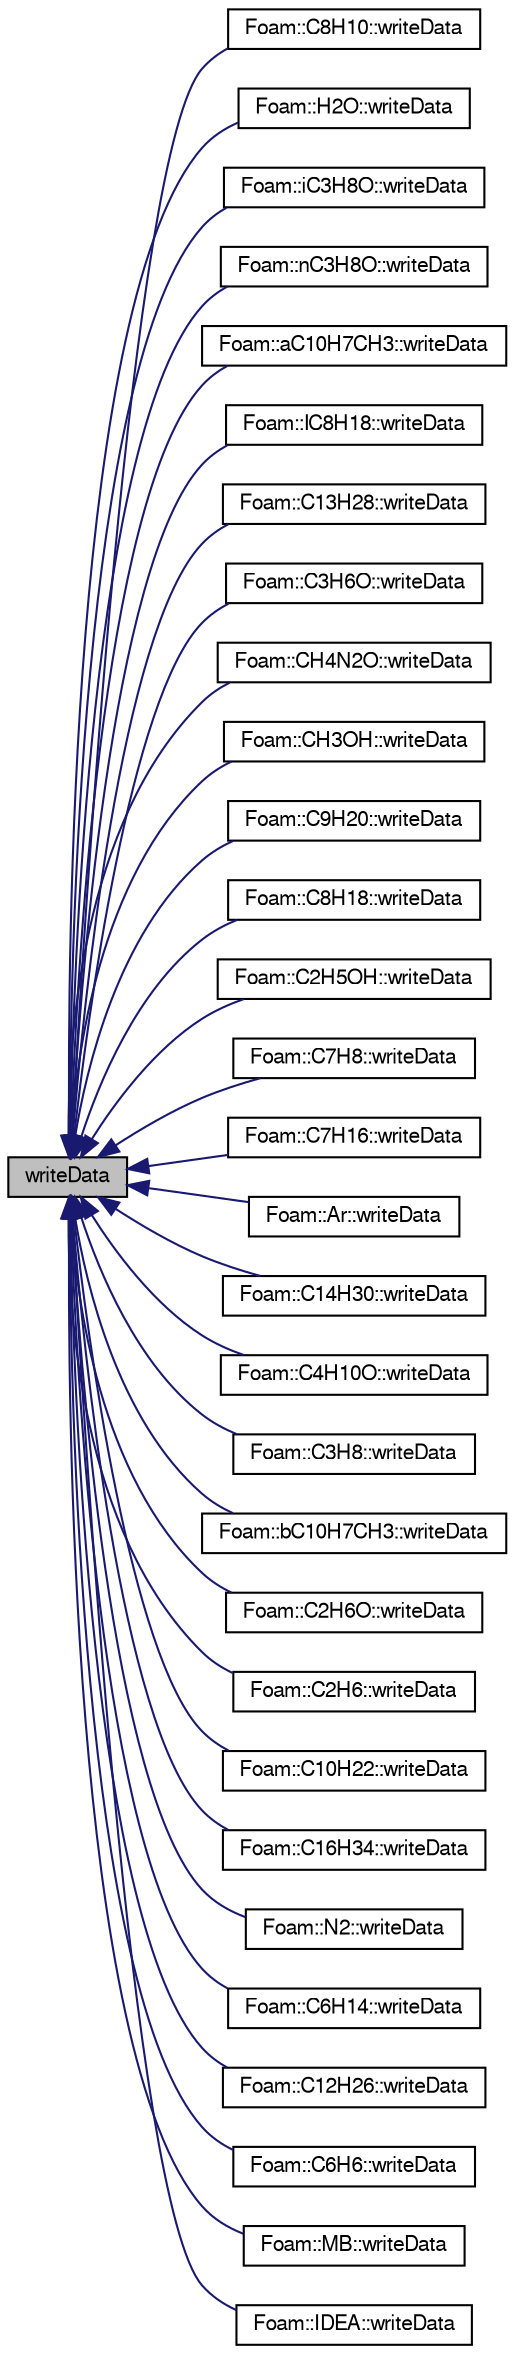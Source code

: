 digraph "writeData"
{
  bgcolor="transparent";
  edge [fontname="FreeSans",fontsize="10",labelfontname="FreeSans",labelfontsize="10"];
  node [fontname="FreeSans",fontsize="10",shape=record];
  rankdir="LR";
  Node133 [label="writeData",height=0.2,width=0.4,color="black", fillcolor="grey75", style="filled", fontcolor="black"];
  Node133 -> Node134 [dir="back",color="midnightblue",fontsize="10",style="solid",fontname="FreeSans"];
  Node134 [label="Foam::C8H10::writeData",height=0.2,width=0.4,color="black",URL="$a29918.html#a4a9a5e81ef203c89a365d47f0acc39b9",tooltip="Write the function coefficients. "];
  Node133 -> Node135 [dir="back",color="midnightblue",fontsize="10",style="solid",fontname="FreeSans"];
  Node135 [label="Foam::H2O::writeData",height=0.2,width=0.4,color="black",URL="$a29938.html#a4a9a5e81ef203c89a365d47f0acc39b9",tooltip="Write the function coefficients. "];
  Node133 -> Node136 [dir="back",color="midnightblue",fontsize="10",style="solid",fontname="FreeSans"];
  Node136 [label="Foam::iC3H8O::writeData",height=0.2,width=0.4,color="black",URL="$a29942.html#a4a9a5e81ef203c89a365d47f0acc39b9",tooltip="Write the function coefficients. "];
  Node133 -> Node137 [dir="back",color="midnightblue",fontsize="10",style="solid",fontname="FreeSans"];
  Node137 [label="Foam::nC3H8O::writeData",height=0.2,width=0.4,color="black",URL="$a29966.html#a4a9a5e81ef203c89a365d47f0acc39b9",tooltip="Write the function coefficients. "];
  Node133 -> Node138 [dir="back",color="midnightblue",fontsize="10",style="solid",fontname="FreeSans"];
  Node138 [label="Foam::aC10H7CH3::writeData",height=0.2,width=0.4,color="black",URL="$a29846.html#a4a9a5e81ef203c89a365d47f0acc39b9",tooltip="Write the function coefficients. "];
  Node133 -> Node139 [dir="back",color="midnightblue",fontsize="10",style="solid",fontname="FreeSans"];
  Node139 [label="Foam::IC8H18::writeData",height=0.2,width=0.4,color="black",URL="$a29946.html#a4a9a5e81ef203c89a365d47f0acc39b9",tooltip="Write the function coefficients. "];
  Node133 -> Node140 [dir="back",color="midnightblue",fontsize="10",style="solid",fontname="FreeSans"];
  Node140 [label="Foam::C13H28::writeData",height=0.2,width=0.4,color="black",URL="$a29866.html#a4a9a5e81ef203c89a365d47f0acc39b9",tooltip="Write the function coefficients. "];
  Node133 -> Node141 [dir="back",color="midnightblue",fontsize="10",style="solid",fontname="FreeSans"];
  Node141 [label="Foam::C3H6O::writeData",height=0.2,width=0.4,color="black",URL="$a29890.html#a4a9a5e81ef203c89a365d47f0acc39b9",tooltip="Write the function coefficients. "];
  Node133 -> Node142 [dir="back",color="midnightblue",fontsize="10",style="solid",fontname="FreeSans"];
  Node142 [label="Foam::CH4N2O::writeData",height=0.2,width=0.4,color="black",URL="$a29934.html#a4a9a5e81ef203c89a365d47f0acc39b9",tooltip="Write the function coefficients. "];
  Node133 -> Node143 [dir="back",color="midnightblue",fontsize="10",style="solid",fontname="FreeSans"];
  Node143 [label="Foam::CH3OH::writeData",height=0.2,width=0.4,color="black",URL="$a29930.html#a4a9a5e81ef203c89a365d47f0acc39b9",tooltip="Write the function coefficients. "];
  Node133 -> Node144 [dir="back",color="midnightblue",fontsize="10",style="solid",fontname="FreeSans"];
  Node144 [label="Foam::C9H20::writeData",height=0.2,width=0.4,color="black",URL="$a29926.html#a4a9a5e81ef203c89a365d47f0acc39b9",tooltip="Write the function coefficients. "];
  Node133 -> Node145 [dir="back",color="midnightblue",fontsize="10",style="solid",fontname="FreeSans"];
  Node145 [label="Foam::C8H18::writeData",height=0.2,width=0.4,color="black",URL="$a29922.html#a4a9a5e81ef203c89a365d47f0acc39b9",tooltip="Write the function coefficients. "];
  Node133 -> Node146 [dir="back",color="midnightblue",fontsize="10",style="solid",fontname="FreeSans"];
  Node146 [label="Foam::C2H5OH::writeData",height=0.2,width=0.4,color="black",URL="$a29878.html#a4a9a5e81ef203c89a365d47f0acc39b9",tooltip="Write the function coefficients. "];
  Node133 -> Node147 [dir="back",color="midnightblue",fontsize="10",style="solid",fontname="FreeSans"];
  Node147 [label="Foam::C7H8::writeData",height=0.2,width=0.4,color="black",URL="$a29914.html#a4a9a5e81ef203c89a365d47f0acc39b9",tooltip="Write the function coefficients. "];
  Node133 -> Node148 [dir="back",color="midnightblue",fontsize="10",style="solid",fontname="FreeSans"];
  Node148 [label="Foam::C7H16::writeData",height=0.2,width=0.4,color="black",URL="$a29910.html#a4a9a5e81ef203c89a365d47f0acc39b9",tooltip="Write the function coefficients. "];
  Node133 -> Node149 [dir="back",color="midnightblue",fontsize="10",style="solid",fontname="FreeSans"];
  Node149 [label="Foam::Ar::writeData",height=0.2,width=0.4,color="black",URL="$a29850.html#a4a9a5e81ef203c89a365d47f0acc39b9",tooltip="Write the function coefficients. "];
  Node133 -> Node150 [dir="back",color="midnightblue",fontsize="10",style="solid",fontname="FreeSans"];
  Node150 [label="Foam::C14H30::writeData",height=0.2,width=0.4,color="black",URL="$a29870.html#a4a9a5e81ef203c89a365d47f0acc39b9",tooltip="Write the function coefficients. "];
  Node133 -> Node151 [dir="back",color="midnightblue",fontsize="10",style="solid",fontname="FreeSans"];
  Node151 [label="Foam::C4H10O::writeData",height=0.2,width=0.4,color="black",URL="$a29898.html#a4a9a5e81ef203c89a365d47f0acc39b9",tooltip="Write the function coefficients. "];
  Node133 -> Node152 [dir="back",color="midnightblue",fontsize="10",style="solid",fontname="FreeSans"];
  Node152 [label="Foam::C3H8::writeData",height=0.2,width=0.4,color="black",URL="$a29894.html#a4a9a5e81ef203c89a365d47f0acc39b9",tooltip="Write the function coefficients. "];
  Node133 -> Node153 [dir="back",color="midnightblue",fontsize="10",style="solid",fontname="FreeSans"];
  Node153 [label="Foam::bC10H7CH3::writeData",height=0.2,width=0.4,color="black",URL="$a29854.html#a4a9a5e81ef203c89a365d47f0acc39b9",tooltip="Write the function coefficients. "];
  Node133 -> Node154 [dir="back",color="midnightblue",fontsize="10",style="solid",fontname="FreeSans"];
  Node154 [label="Foam::C2H6O::writeData",height=0.2,width=0.4,color="black",URL="$a29886.html#a4a9a5e81ef203c89a365d47f0acc39b9",tooltip="Write the function coefficients. "];
  Node133 -> Node155 [dir="back",color="midnightblue",fontsize="10",style="solid",fontname="FreeSans"];
  Node155 [label="Foam::C2H6::writeData",height=0.2,width=0.4,color="black",URL="$a29882.html#a4a9a5e81ef203c89a365d47f0acc39b9",tooltip="Write the function coefficients. "];
  Node133 -> Node156 [dir="back",color="midnightblue",fontsize="10",style="solid",fontname="FreeSans"];
  Node156 [label="Foam::C10H22::writeData",height=0.2,width=0.4,color="black",URL="$a29858.html#a4a9a5e81ef203c89a365d47f0acc39b9",tooltip="Write the function coefficients. "];
  Node133 -> Node157 [dir="back",color="midnightblue",fontsize="10",style="solid",fontname="FreeSans"];
  Node157 [label="Foam::C16H34::writeData",height=0.2,width=0.4,color="black",URL="$a29874.html#a4a9a5e81ef203c89a365d47f0acc39b9",tooltip="Write the function coefficients. "];
  Node133 -> Node158 [dir="back",color="midnightblue",fontsize="10",style="solid",fontname="FreeSans"];
  Node158 [label="Foam::N2::writeData",height=0.2,width=0.4,color="black",URL="$a29962.html#a4a9a5e81ef203c89a365d47f0acc39b9",tooltip="Write the function coefficients. "];
  Node133 -> Node159 [dir="back",color="midnightblue",fontsize="10",style="solid",fontname="FreeSans"];
  Node159 [label="Foam::C6H14::writeData",height=0.2,width=0.4,color="black",URL="$a29902.html#a4a9a5e81ef203c89a365d47f0acc39b9",tooltip="Write the function coefficients. "];
  Node133 -> Node160 [dir="back",color="midnightblue",fontsize="10",style="solid",fontname="FreeSans"];
  Node160 [label="Foam::C12H26::writeData",height=0.2,width=0.4,color="black",URL="$a29862.html#a4a9a5e81ef203c89a365d47f0acc39b9",tooltip="Write the function coefficients. "];
  Node133 -> Node161 [dir="back",color="midnightblue",fontsize="10",style="solid",fontname="FreeSans"];
  Node161 [label="Foam::C6H6::writeData",height=0.2,width=0.4,color="black",URL="$a29906.html#a4a9a5e81ef203c89a365d47f0acc39b9",tooltip="Write the function coefficients. "];
  Node133 -> Node162 [dir="back",color="midnightblue",fontsize="10",style="solid",fontname="FreeSans"];
  Node162 [label="Foam::MB::writeData",height=0.2,width=0.4,color="black",URL="$a29958.html#a4a9a5e81ef203c89a365d47f0acc39b9",tooltip="Write the function coefficients. "];
  Node133 -> Node163 [dir="back",color="midnightblue",fontsize="10",style="solid",fontname="FreeSans"];
  Node163 [label="Foam::IDEA::writeData",height=0.2,width=0.4,color="black",URL="$a29950.html#a4a9a5e81ef203c89a365d47f0acc39b9",tooltip="Write the function coefficients. "];
}
